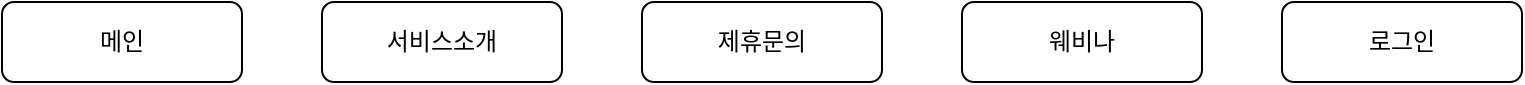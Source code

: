 <mxfile version="14.4.4" type="github">
  <diagram id="ZZ1eMGLssHmFAowBBWQn" name="Page-1">
    <mxGraphModel dx="1422" dy="762" grid="1" gridSize="10" guides="1" tooltips="1" connect="1" arrows="1" fold="1" page="1" pageScale="1" pageWidth="827" pageHeight="1169" math="0" shadow="0">
      <root>
        <mxCell id="0" />
        <mxCell id="1" parent="0" />
        <mxCell id="0sSbRyyopoltiasNcpjF-1" value="메인" style="rounded=1;whiteSpace=wrap;html=1;" vertex="1" parent="1">
          <mxGeometry x="40" y="40" width="120" height="40" as="geometry" />
        </mxCell>
        <mxCell id="0sSbRyyopoltiasNcpjF-3" value="서비스소개" style="rounded=1;whiteSpace=wrap;html=1;" vertex="1" parent="1">
          <mxGeometry x="200" y="40" width="120" height="40" as="geometry" />
        </mxCell>
        <mxCell id="0sSbRyyopoltiasNcpjF-5" value="제휴문의" style="rounded=1;whiteSpace=wrap;html=1;" vertex="1" parent="1">
          <mxGeometry x="360" y="40" width="120" height="40" as="geometry" />
        </mxCell>
        <mxCell id="0sSbRyyopoltiasNcpjF-6" value="웨비나" style="rounded=1;whiteSpace=wrap;html=1;" vertex="1" parent="1">
          <mxGeometry x="520" y="40" width="120" height="40" as="geometry" />
        </mxCell>
        <mxCell id="0sSbRyyopoltiasNcpjF-7" value="로그인" style="rounded=1;whiteSpace=wrap;html=1;" vertex="1" parent="1">
          <mxGeometry x="680" y="40" width="120" height="40" as="geometry" />
        </mxCell>
      </root>
    </mxGraphModel>
  </diagram>
</mxfile>
